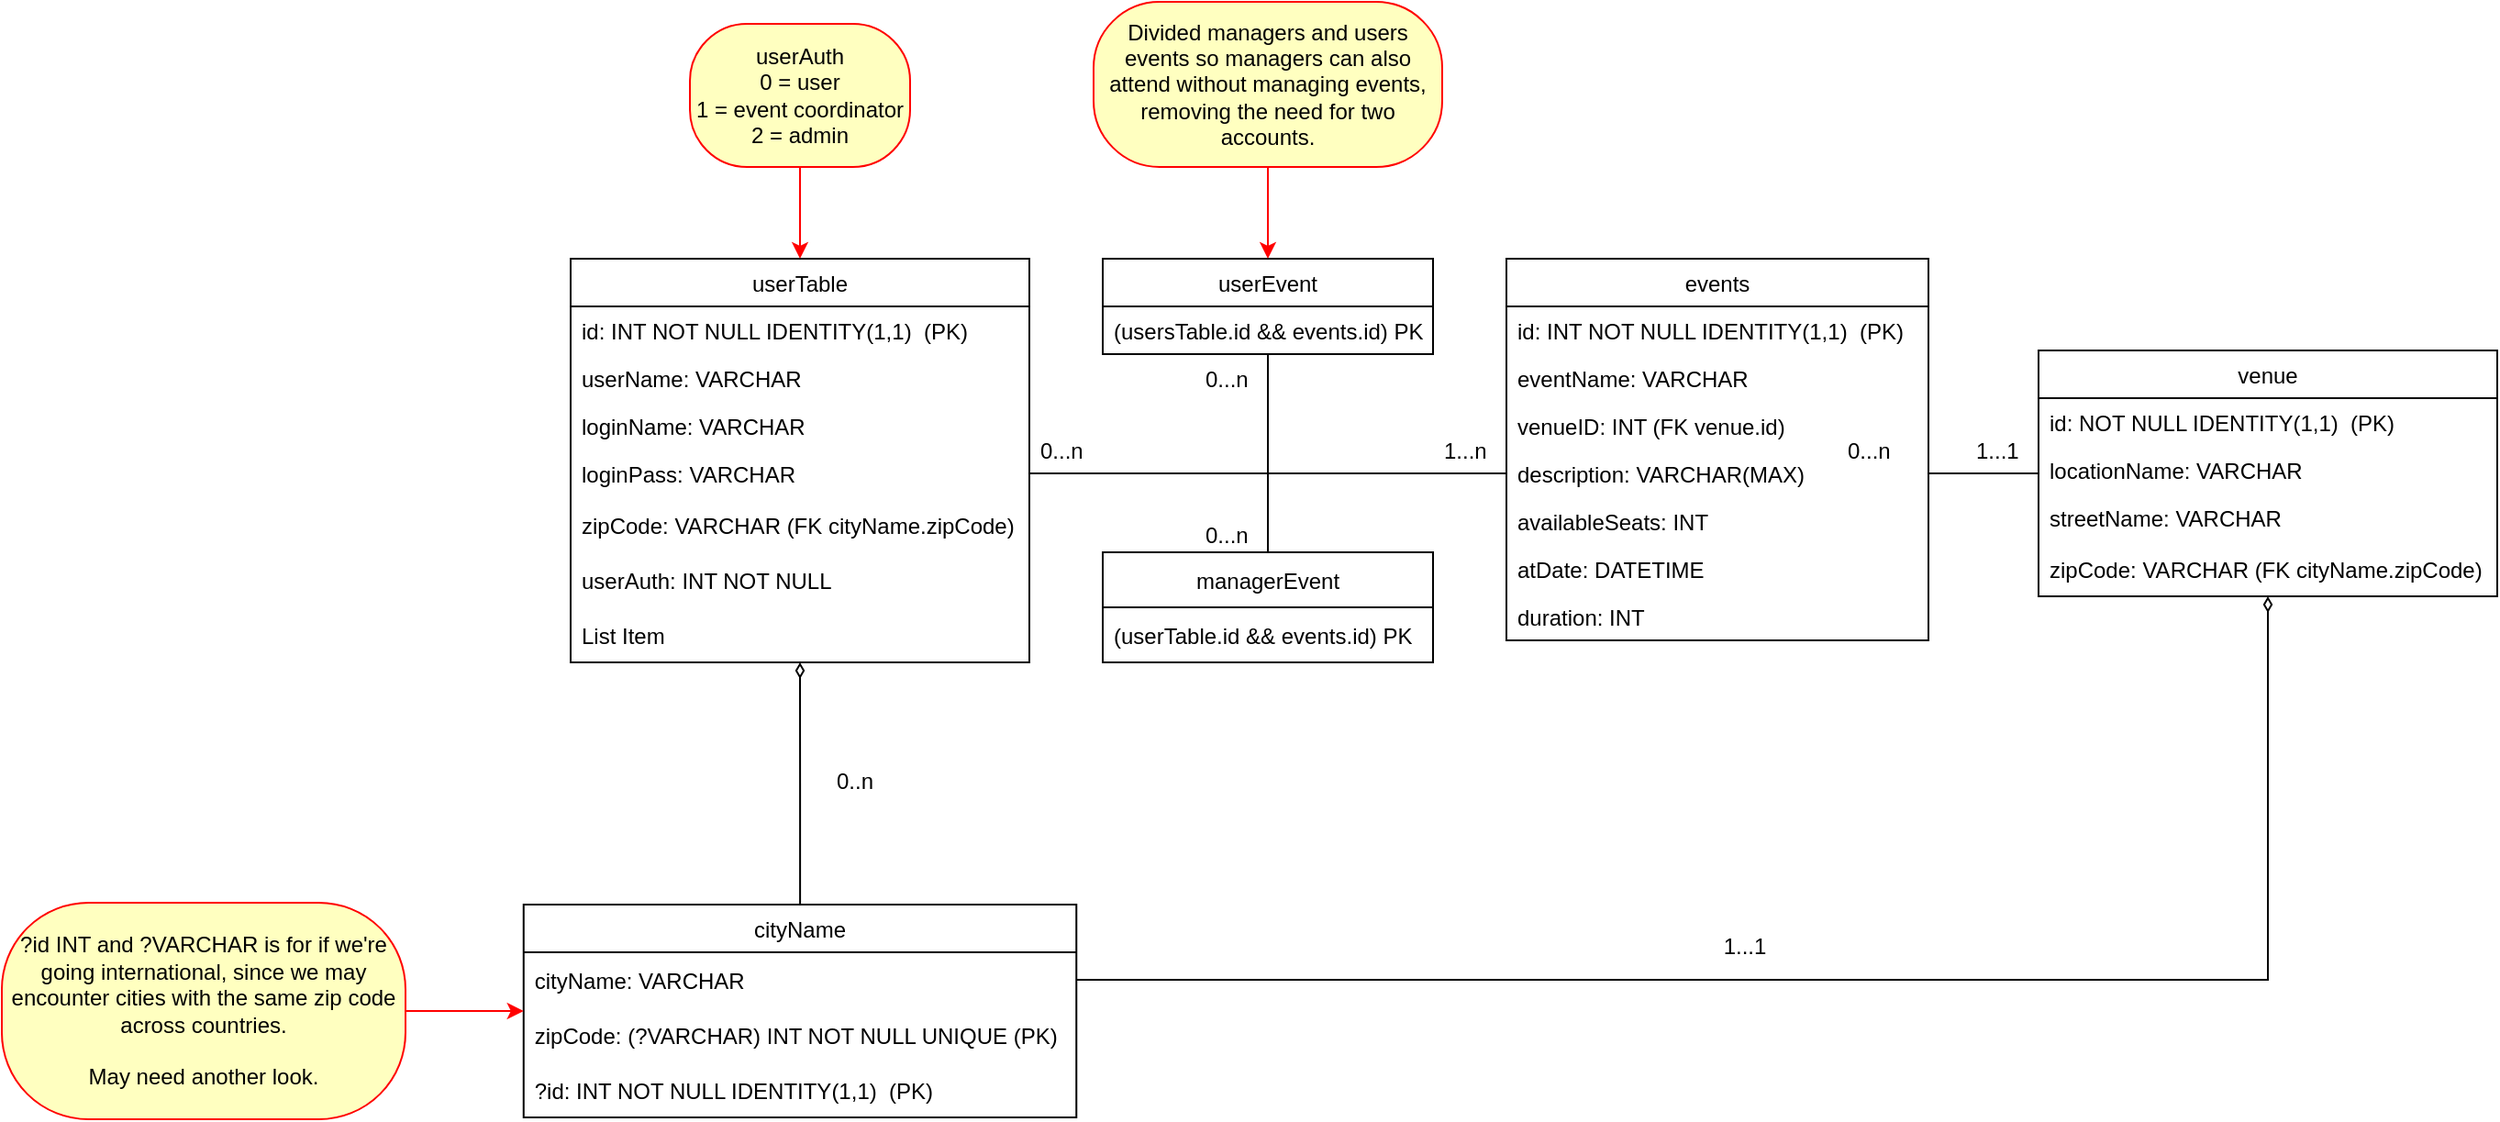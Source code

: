 <mxfile version="17.1.3" type="device"><diagram id="kEZYG3aGLap40qByYtUj" name="Side-1"><mxGraphModel dx="938" dy="553" grid="1" gridSize="10" guides="1" tooltips="1" connect="1" arrows="1" fold="1" page="1" pageScale="1" pageWidth="827" pageHeight="1169" math="0" shadow="0"><root><mxCell id="0"/><mxCell id="1" parent="0"/><mxCell id="DgWlFO5S93TjzgwufPxI-1" value="events" style="swimlane;fontStyle=0;childLayout=stackLayout;horizontal=1;startSize=26;fillColor=none;horizontalStack=0;resizeParent=1;resizeParentMax=0;resizeLast=0;collapsible=1;marginBottom=0;" parent="1" vertex="1"><mxGeometry x="860" y="420" width="230" height="208" as="geometry"/></mxCell><mxCell id="DgWlFO5S93TjzgwufPxI-2" value="id: INT NOT NULL IDENTITY(1,1)  (PK)" style="text;strokeColor=none;fillColor=none;align=left;verticalAlign=top;spacingLeft=4;spacingRight=4;overflow=hidden;rotatable=0;points=[[0,0.5],[1,0.5]];portConstraint=eastwest;" parent="DgWlFO5S93TjzgwufPxI-1" vertex="1"><mxGeometry y="26" width="230" height="26" as="geometry"/></mxCell><mxCell id="DgWlFO5S93TjzgwufPxI-3" value="eventName: VARCHAR" style="text;strokeColor=none;fillColor=none;align=left;verticalAlign=top;spacingLeft=4;spacingRight=4;overflow=hidden;rotatable=0;points=[[0,0.5],[1,0.5]];portConstraint=eastwest;" parent="DgWlFO5S93TjzgwufPxI-1" vertex="1"><mxGeometry y="52" width="230" height="26" as="geometry"/></mxCell><mxCell id="DgWlFO5S93TjzgwufPxI-4" value="venueID: INT (FK venue.id)" style="text;strokeColor=none;fillColor=none;align=left;verticalAlign=top;spacingLeft=4;spacingRight=4;overflow=hidden;rotatable=0;points=[[0,0.5],[1,0.5]];portConstraint=eastwest;" parent="DgWlFO5S93TjzgwufPxI-1" vertex="1"><mxGeometry y="78" width="230" height="26" as="geometry"/></mxCell><mxCell id="5uSxXT8iUN5kk2MYFM6S-7" value="description: VARCHAR(MAX)" style="text;strokeColor=none;fillColor=none;align=left;verticalAlign=top;spacingLeft=4;spacingRight=4;overflow=hidden;rotatable=0;points=[[0,0.5],[1,0.5]];portConstraint=eastwest;" parent="DgWlFO5S93TjzgwufPxI-1" vertex="1"><mxGeometry y="104" width="230" height="26" as="geometry"/></mxCell><mxCell id="5uSxXT8iUN5kk2MYFM6S-8" value="availableSeats: INT" style="text;strokeColor=none;fillColor=none;align=left;verticalAlign=top;spacingLeft=4;spacingRight=4;overflow=hidden;rotatable=0;points=[[0,0.5],[1,0.5]];portConstraint=eastwest;" parent="DgWlFO5S93TjzgwufPxI-1" vertex="1"><mxGeometry y="130" width="230" height="26" as="geometry"/></mxCell><mxCell id="Txrur7zDu547Oeru97nZ-1" value="atDate: DATETIME" style="text;strokeColor=none;fillColor=none;align=left;verticalAlign=top;spacingLeft=4;spacingRight=4;overflow=hidden;rotatable=0;points=[[0,0.5],[1,0.5]];portConstraint=eastwest;" parent="DgWlFO5S93TjzgwufPxI-1" vertex="1"><mxGeometry y="156" width="230" height="26" as="geometry"/></mxCell><mxCell id="5uSxXT8iUN5kk2MYFM6S-10" value="duration: INT" style="text;strokeColor=none;fillColor=none;align=left;verticalAlign=top;spacingLeft=4;spacingRight=4;overflow=hidden;rotatable=0;points=[[0,0.5],[1,0.5]];portConstraint=eastwest;" parent="DgWlFO5S93TjzgwufPxI-1" vertex="1"><mxGeometry y="182" width="230" height="26" as="geometry"/></mxCell><mxCell id="DgWlFO5S93TjzgwufPxI-5" value="userTable" style="swimlane;fontStyle=0;childLayout=stackLayout;horizontal=1;startSize=26;fillColor=none;horizontalStack=0;resizeParent=1;resizeParentMax=0;resizeLast=0;collapsible=1;marginBottom=0;" parent="1" vertex="1"><mxGeometry x="350" y="420" width="250" height="220" as="geometry"/></mxCell><mxCell id="DgWlFO5S93TjzgwufPxI-6" value="id: INT NOT NULL IDENTITY(1,1)  (PK)" style="text;strokeColor=none;fillColor=none;align=left;verticalAlign=top;spacingLeft=4;spacingRight=4;overflow=hidden;rotatable=0;points=[[0,0.5],[1,0.5]];portConstraint=eastwest;" parent="DgWlFO5S93TjzgwufPxI-5" vertex="1"><mxGeometry y="26" width="250" height="26" as="geometry"/></mxCell><mxCell id="DgWlFO5S93TjzgwufPxI-7" value="userName: VARCHAR" style="text;strokeColor=none;fillColor=none;align=left;verticalAlign=top;spacingLeft=4;spacingRight=4;overflow=hidden;rotatable=0;points=[[0,0.5],[1,0.5]];portConstraint=eastwest;" parent="DgWlFO5S93TjzgwufPxI-5" vertex="1"><mxGeometry y="52" width="250" height="26" as="geometry"/></mxCell><mxCell id="DgWlFO5S93TjzgwufPxI-8" value="loginName: VARCHAR" style="text;strokeColor=none;fillColor=none;align=left;verticalAlign=top;spacingLeft=4;spacingRight=4;overflow=hidden;rotatable=0;points=[[0,0.5],[1,0.5]];portConstraint=eastwest;" parent="DgWlFO5S93TjzgwufPxI-5" vertex="1"><mxGeometry y="78" width="250" height="26" as="geometry"/></mxCell><mxCell id="5uSxXT8iUN5kk2MYFM6S-1" value="loginPass: VARCHAR" style="text;strokeColor=none;fillColor=none;align=left;verticalAlign=top;spacingLeft=4;spacingRight=4;overflow=hidden;rotatable=0;points=[[0,0.5],[1,0.5]];portConstraint=eastwest;" parent="DgWlFO5S93TjzgwufPxI-5" vertex="1"><mxGeometry y="104" width="250" height="26" as="geometry"/></mxCell><mxCell id="3msqR7CbSsmQal9hS8hQ-7" value="zipCode: VARCHAR (FK cityName.zipCode)" style="text;strokeColor=none;fillColor=none;align=left;verticalAlign=middle;spacingLeft=4;spacingRight=4;overflow=hidden;points=[[0,0.5],[1,0.5]];portConstraint=eastwest;rotatable=0;" parent="DgWlFO5S93TjzgwufPxI-5" vertex="1"><mxGeometry y="130" width="250" height="30" as="geometry"/></mxCell><mxCell id="3msqR7CbSsmQal9hS8hQ-9" value="userAuth: INT NOT NULL" style="text;strokeColor=none;fillColor=none;align=left;verticalAlign=middle;spacingLeft=4;spacingRight=4;overflow=hidden;points=[[0,0.5],[1,0.5]];portConstraint=eastwest;rotatable=0;" parent="DgWlFO5S93TjzgwufPxI-5" vertex="1"><mxGeometry y="160" width="250" height="30" as="geometry"/></mxCell><mxCell id="3msqR7CbSsmQal9hS8hQ-15" value="List Item" style="text;strokeColor=none;fillColor=none;align=left;verticalAlign=middle;spacingLeft=4;spacingRight=4;overflow=hidden;points=[[0,0.5],[1,0.5]];portConstraint=eastwest;rotatable=0;" parent="DgWlFO5S93TjzgwufPxI-5" vertex="1"><mxGeometry y="190" width="250" height="30" as="geometry"/></mxCell><mxCell id="3msqR7CbSsmQal9hS8hQ-27" style="edgeStyle=orthogonalEdgeStyle;rounded=0;orthogonalLoop=1;jettySize=auto;html=1;entryX=1;entryY=0.5;entryDx=0;entryDy=0;endArrow=none;endFill=0;strokeColor=#000000;" parent="1" source="DgWlFO5S93TjzgwufPxI-9" target="5uSxXT8iUN5kk2MYFM6S-7" edge="1"><mxGeometry relative="1" as="geometry"/></mxCell><mxCell id="DgWlFO5S93TjzgwufPxI-9" value="venue" style="swimlane;fontStyle=0;childLayout=stackLayout;horizontal=1;startSize=26;fillColor=none;horizontalStack=0;resizeParent=1;resizeParentMax=0;resizeLast=0;collapsible=1;marginBottom=0;" parent="1" vertex="1"><mxGeometry x="1150" y="470" width="250" height="134" as="geometry"/></mxCell><mxCell id="5uSxXT8iUN5kk2MYFM6S-13" value="id: NOT NULL IDENTITY(1,1)  (PK)" style="text;strokeColor=none;fillColor=none;align=left;verticalAlign=top;spacingLeft=4;spacingRight=4;overflow=hidden;rotatable=0;points=[[0,0.5],[1,0.5]];portConstraint=eastwest;" parent="DgWlFO5S93TjzgwufPxI-9" vertex="1"><mxGeometry y="26" width="250" height="26" as="geometry"/></mxCell><mxCell id="DgWlFO5S93TjzgwufPxI-10" value="locationName: VARCHAR" style="text;strokeColor=none;fillColor=none;align=left;verticalAlign=top;spacingLeft=4;spacingRight=4;overflow=hidden;rotatable=0;points=[[0,0.5],[1,0.5]];portConstraint=eastwest;" parent="DgWlFO5S93TjzgwufPxI-9" vertex="1"><mxGeometry y="52" width="250" height="26" as="geometry"/></mxCell><mxCell id="DgWlFO5S93TjzgwufPxI-11" value="streetName: VARCHAR" style="text;strokeColor=none;fillColor=none;align=left;verticalAlign=top;spacingLeft=4;spacingRight=4;overflow=hidden;rotatable=0;points=[[0,0.5],[1,0.5]];portConstraint=eastwest;" parent="DgWlFO5S93TjzgwufPxI-9" vertex="1"><mxGeometry y="78" width="250" height="26" as="geometry"/></mxCell><mxCell id="3msqR7CbSsmQal9hS8hQ-8" value="zipCode: VARCHAR (FK cityName.zipCode)" style="text;strokeColor=none;fillColor=none;align=left;verticalAlign=middle;spacingLeft=4;spacingRight=4;overflow=hidden;points=[[0,0.5],[1,0.5]];portConstraint=eastwest;rotatable=0;" parent="DgWlFO5S93TjzgwufPxI-9" vertex="1"><mxGeometry y="104" width="250" height="30" as="geometry"/></mxCell><mxCell id="3msqR7CbSsmQal9hS8hQ-26" style="edgeStyle=orthogonalEdgeStyle;rounded=0;orthogonalLoop=1;jettySize=auto;html=1;endArrow=none;endFill=0;strokeColor=#000000;" parent="1" source="5uSxXT8iUN5kk2MYFM6S-3" edge="1"><mxGeometry relative="1" as="geometry"><mxPoint x="730" y="532" as="targetPoint"/></mxGeometry></mxCell><mxCell id="5uSxXT8iUN5kk2MYFM6S-3" value="userEvent" style="swimlane;fontStyle=0;childLayout=stackLayout;horizontal=1;startSize=26;fillColor=none;horizontalStack=0;resizeParent=1;resizeParentMax=0;resizeLast=0;collapsible=1;marginBottom=0;" parent="1" vertex="1"><mxGeometry x="640" y="420" width="180" height="52" as="geometry"/></mxCell><mxCell id="5uSxXT8iUN5kk2MYFM6S-5" value="(usersTable.id &amp;&amp; events.id) PK" style="text;strokeColor=none;fillColor=none;align=left;verticalAlign=top;spacingLeft=4;spacingRight=4;overflow=hidden;rotatable=0;points=[[0,0.5],[1,0.5]];portConstraint=eastwest;" parent="5uSxXT8iUN5kk2MYFM6S-3" vertex="1"><mxGeometry y="26" width="180" height="26" as="geometry"/></mxCell><mxCell id="3msqR7CbSsmQal9hS8hQ-23" style="edgeStyle=orthogonalEdgeStyle;rounded=0;orthogonalLoop=1;jettySize=auto;html=1;entryX=0.5;entryY=0;entryDx=0;entryDy=0;strokeColor=#FF0000;" parent="1" source="5uSxXT8iUN5kk2MYFM6S-11" target="DgWlFO5S93TjzgwufPxI-5" edge="1"><mxGeometry relative="1" as="geometry"/></mxCell><mxCell id="5uSxXT8iUN5kk2MYFM6S-11" value="userAuth&lt;br&gt;0 = user&lt;br&gt;1 = event coordinator&lt;br&gt;2 = admin" style="rounded=1;whiteSpace=wrap;html=1;arcSize=40;fontColor=#000000;fillColor=#ffffc0;strokeColor=#ff0000;" parent="1" vertex="1"><mxGeometry x="415" y="292" width="120" height="78" as="geometry"/></mxCell><mxCell id="3msqR7CbSsmQal9hS8hQ-28" style="edgeStyle=orthogonalEdgeStyle;rounded=0;orthogonalLoop=1;jettySize=auto;html=1;endArrow=diamondThin;endFill=0;strokeColor=#000000;" parent="1" source="3msqR7CbSsmQal9hS8hQ-2" target="DgWlFO5S93TjzgwufPxI-5" edge="1"><mxGeometry relative="1" as="geometry"/></mxCell><mxCell id="3msqR7CbSsmQal9hS8hQ-2" value="cityName" style="swimlane;fontStyle=0;childLayout=stackLayout;horizontal=1;startSize=26;fillColor=none;horizontalStack=0;resizeParent=1;resizeParentMax=0;resizeLast=0;collapsible=1;marginBottom=0;" parent="1" vertex="1"><mxGeometry x="324.38" y="772" width="301.25" height="116" as="geometry"/></mxCell><mxCell id="3msqR7CbSsmQal9hS8hQ-5" value="cityName: VARCHAR" style="text;strokeColor=none;fillColor=none;align=left;verticalAlign=middle;spacingLeft=4;spacingRight=4;overflow=hidden;points=[[0,0.5],[1,0.5]];portConstraint=eastwest;rotatable=0;" parent="3msqR7CbSsmQal9hS8hQ-2" vertex="1"><mxGeometry y="26" width="301.25" height="30" as="geometry"/></mxCell><mxCell id="3msqR7CbSsmQal9hS8hQ-4" value="zipCode: (?VARCHAR) INT NOT NULL UNIQUE (PK)" style="text;strokeColor=none;fillColor=none;align=left;verticalAlign=middle;spacingLeft=4;spacingRight=4;overflow=hidden;points=[[0,0.5],[1,0.5]];portConstraint=eastwest;rotatable=0;" parent="3msqR7CbSsmQal9hS8hQ-2" vertex="1"><mxGeometry y="56" width="301.25" height="30" as="geometry"/></mxCell><mxCell id="3msqR7CbSsmQal9hS8hQ-38" value="?id: INT NOT NULL IDENTITY(1,1)  (PK)" style="text;strokeColor=none;fillColor=none;align=left;verticalAlign=middle;spacingLeft=4;spacingRight=4;overflow=hidden;points=[[0,0.5],[1,0.5]];portConstraint=eastwest;rotatable=0;" parent="3msqR7CbSsmQal9hS8hQ-2" vertex="1"><mxGeometry y="86" width="301.25" height="30" as="geometry"/></mxCell><mxCell id="3msqR7CbSsmQal9hS8hQ-25" style="edgeStyle=orthogonalEdgeStyle;rounded=0;orthogonalLoop=1;jettySize=auto;html=1;endArrow=none;endFill=0;strokeColor=#000000;" parent="1" source="3msqR7CbSsmQal9hS8hQ-16" edge="1"><mxGeometry relative="1" as="geometry"><mxPoint x="730" y="532" as="targetPoint"/></mxGeometry></mxCell><mxCell id="3msqR7CbSsmQal9hS8hQ-16" value="managerEvent" style="swimlane;fontStyle=0;childLayout=stackLayout;horizontal=1;startSize=30;horizontalStack=0;resizeParent=1;resizeParentMax=0;resizeLast=0;collapsible=1;marginBottom=0;" parent="1" vertex="1"><mxGeometry x="640" y="580" width="180" height="60" as="geometry"><mxRectangle x="630" y="606" width="110" height="30" as="alternateBounds"/></mxGeometry></mxCell><mxCell id="3msqR7CbSsmQal9hS8hQ-17" value="(userTable.id &amp;&amp; events.id) PK" style="text;strokeColor=none;fillColor=none;align=left;verticalAlign=middle;spacingLeft=4;spacingRight=4;overflow=hidden;points=[[0,0.5],[1,0.5]];portConstraint=eastwest;rotatable=0;" parent="3msqR7CbSsmQal9hS8hQ-16" vertex="1"><mxGeometry y="30" width="180" height="30" as="geometry"/></mxCell><mxCell id="3msqR7CbSsmQal9hS8hQ-21" style="edgeStyle=orthogonalEdgeStyle;rounded=0;orthogonalLoop=1;jettySize=auto;html=1;entryX=0.5;entryY=0;entryDx=0;entryDy=0;fillColor=#f8cecc;strokeColor=#FF0000;" parent="1" source="3msqR7CbSsmQal9hS8hQ-20" target="5uSxXT8iUN5kk2MYFM6S-3" edge="1"><mxGeometry relative="1" as="geometry"/></mxCell><mxCell id="3msqR7CbSsmQal9hS8hQ-20" value="Divided managers and users events so managers can also attend without managing events, removing the need for two accounts." style="rounded=1;whiteSpace=wrap;html=1;arcSize=40;fontColor=#000000;fillColor=#ffffc0;strokeColor=#ff0000;" parent="1" vertex="1"><mxGeometry x="635" y="280" width="190" height="90" as="geometry"/></mxCell><mxCell id="3msqR7CbSsmQal9hS8hQ-24" style="edgeStyle=orthogonalEdgeStyle;rounded=0;orthogonalLoop=1;jettySize=auto;html=1;entryX=0;entryY=0.5;entryDx=0;entryDy=0;strokeColor=#000000;endArrow=none;endFill=0;" parent="1" source="5uSxXT8iUN5kk2MYFM6S-1" target="5uSxXT8iUN5kk2MYFM6S-7" edge="1"><mxGeometry relative="1" as="geometry"/></mxCell><mxCell id="3msqR7CbSsmQal9hS8hQ-30" value="0..n" style="text;html=1;strokeColor=none;fillColor=none;align=center;verticalAlign=middle;whiteSpace=wrap;rounded=0;" parent="1" vertex="1"><mxGeometry x="475" y="690" width="60" height="30" as="geometry"/></mxCell><mxCell id="3msqR7CbSsmQal9hS8hQ-31" value="0...n" style="text;strokeColor=none;fillColor=none;align=left;verticalAlign=middle;spacingLeft=4;spacingRight=4;overflow=hidden;points=[[0,0.5],[1,0.5]];portConstraint=eastwest;rotatable=0;" parent="1" vertex="1"><mxGeometry x="600" y="509" width="40" height="30" as="geometry"/></mxCell><mxCell id="3msqR7CbSsmQal9hS8hQ-32" value="1...n" style="text;strokeColor=none;fillColor=none;align=left;verticalAlign=middle;spacingLeft=4;spacingRight=4;overflow=hidden;points=[[0,0.5],[1,0.5]];portConstraint=eastwest;rotatable=0;" parent="1" vertex="1"><mxGeometry x="820" y="509" width="40" height="30" as="geometry"/></mxCell><mxCell id="3msqR7CbSsmQal9hS8hQ-33" value="0...n" style="text;strokeColor=none;fillColor=none;align=left;verticalAlign=middle;spacingLeft=4;spacingRight=4;overflow=hidden;points=[[0,0.5],[1,0.5]];portConstraint=eastwest;rotatable=0;" parent="1" vertex="1"><mxGeometry x="1040" y="509" width="40" height="30" as="geometry"/></mxCell><mxCell id="3msqR7CbSsmQal9hS8hQ-34" style="edgeStyle=orthogonalEdgeStyle;rounded=0;orthogonalLoop=1;jettySize=auto;html=1;endArrow=diamondThin;endFill=0;strokeColor=#000000;" parent="1" source="3msqR7CbSsmQal9hS8hQ-5" target="DgWlFO5S93TjzgwufPxI-9" edge="1"><mxGeometry relative="1" as="geometry"/></mxCell><mxCell id="3msqR7CbSsmQal9hS8hQ-36" value="1...1" style="text;strokeColor=none;fillColor=none;align=left;verticalAlign=middle;spacingLeft=4;spacingRight=4;overflow=hidden;points=[[0,0.5],[1,0.5]];portConstraint=eastwest;rotatable=0;" parent="1" vertex="1"><mxGeometry x="1110" y="509" width="40" height="30" as="geometry"/></mxCell><mxCell id="3msqR7CbSsmQal9hS8hQ-40" style="edgeStyle=orthogonalEdgeStyle;rounded=0;orthogonalLoop=1;jettySize=auto;html=1;endArrow=classic;endFill=1;strokeColor=#FF0000;" parent="1" source="3msqR7CbSsmQal9hS8hQ-39" target="3msqR7CbSsmQal9hS8hQ-2" edge="1"><mxGeometry relative="1" as="geometry"><Array as="points"/></mxGeometry></mxCell><mxCell id="3msqR7CbSsmQal9hS8hQ-39" value="?id INT and ?VARCHAR is for if we're going international, since we may encounter cities with the same zip code across countries.&lt;br&gt;&lt;br&gt;May need another look." style="rounded=1;whiteSpace=wrap;html=1;arcSize=40;fontColor=#000000;fillColor=#ffffc0;strokeColor=#ff0000;" parent="1" vertex="1"><mxGeometry x="40" y="771" width="220" height="118" as="geometry"/></mxCell><mxCell id="41MVjL3Vg9E8LJh4SS82-1" value="1...1" style="text;html=1;strokeColor=none;fillColor=none;align=center;verticalAlign=middle;whiteSpace=wrap;rounded=0;" vertex="1" parent="1"><mxGeometry x="960" y="780" width="60" height="30" as="geometry"/></mxCell><mxCell id="41MVjL3Vg9E8LJh4SS82-4" value="0...n" style="text;strokeColor=none;fillColor=none;align=left;verticalAlign=middle;spacingLeft=4;spacingRight=4;overflow=hidden;points=[[0,0.5],[1,0.5]];portConstraint=eastwest;rotatable=0;" vertex="1" parent="1"><mxGeometry x="690" y="470" width="40" height="30" as="geometry"/></mxCell><mxCell id="41MVjL3Vg9E8LJh4SS82-5" value="0...n" style="text;strokeColor=none;fillColor=none;align=left;verticalAlign=middle;spacingLeft=4;spacingRight=4;overflow=hidden;points=[[0,0.5],[1,0.5]];portConstraint=eastwest;rotatable=0;" vertex="1" parent="1"><mxGeometry x="690" y="555" width="40" height="30" as="geometry"/></mxCell></root></mxGraphModel></diagram></mxfile>
